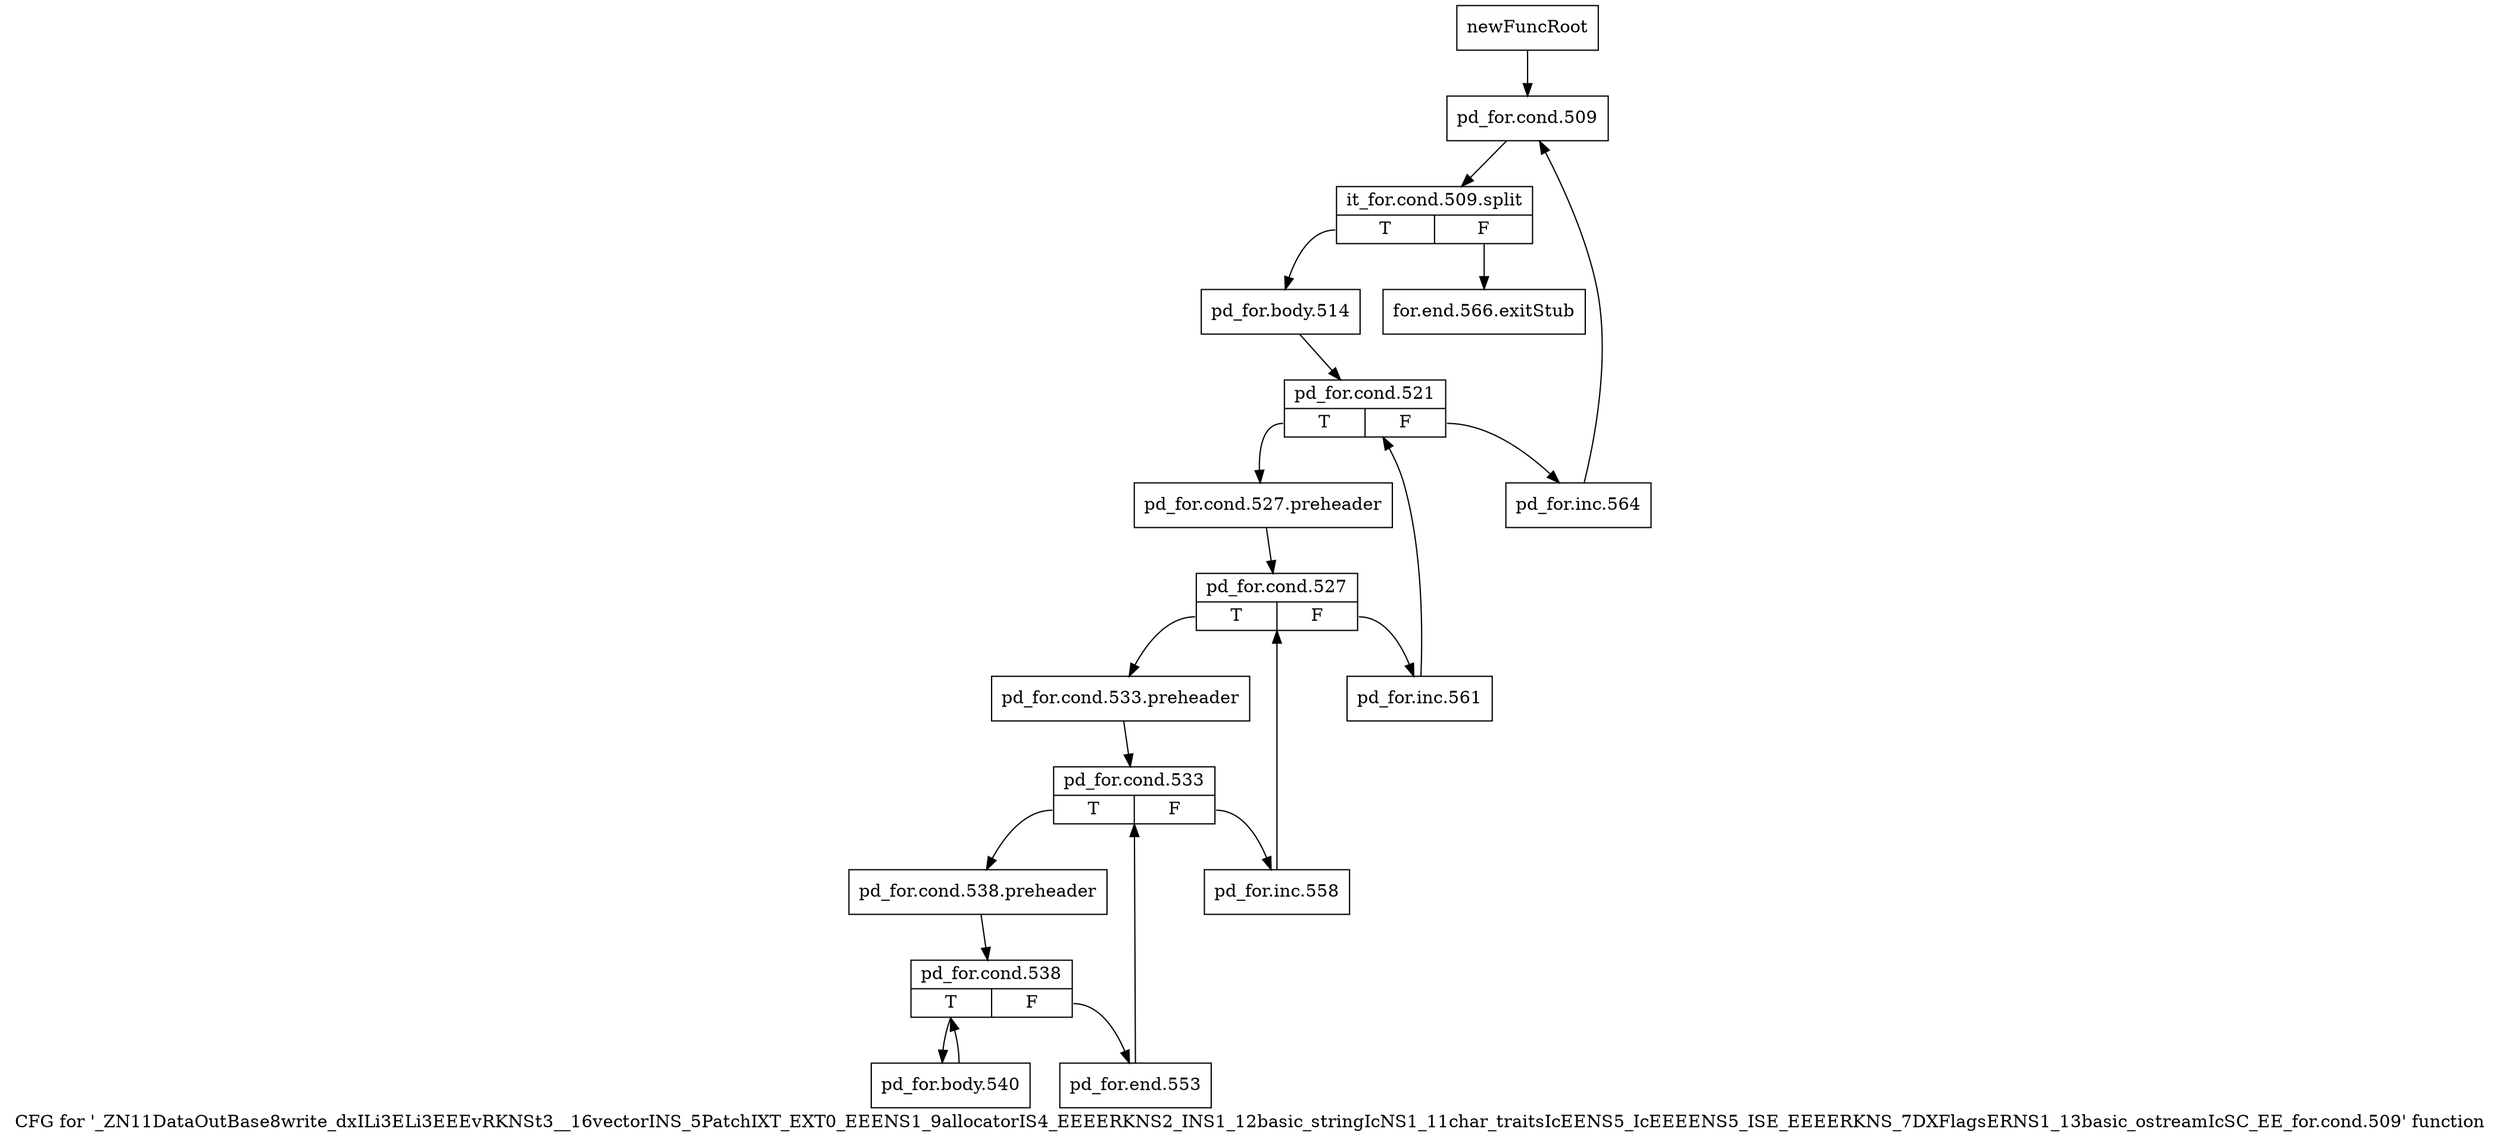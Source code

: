 digraph "CFG for '_ZN11DataOutBase8write_dxILi3ELi3EEEvRKNSt3__16vectorINS_5PatchIXT_EXT0_EEENS1_9allocatorIS4_EEEERKNS2_INS1_12basic_stringIcNS1_11char_traitsIcEENS5_IcEEEENS5_ISE_EEEERKNS_7DXFlagsERNS1_13basic_ostreamIcSC_EE_for.cond.509' function" {
	label="CFG for '_ZN11DataOutBase8write_dxILi3ELi3EEEvRKNSt3__16vectorINS_5PatchIXT_EXT0_EEENS1_9allocatorIS4_EEEERKNS2_INS1_12basic_stringIcNS1_11char_traitsIcEENS5_IcEEEENS5_ISE_EEEERKNS_7DXFlagsERNS1_13basic_ostreamIcSC_EE_for.cond.509' function";

	Node0x8bfd400 [shape=record,label="{newFuncRoot}"];
	Node0x8bfd400 -> Node0x8bfd4a0;
	Node0x8bfd450 [shape=record,label="{for.end.566.exitStub}"];
	Node0x8bfd4a0 [shape=record,label="{pd_for.cond.509}"];
	Node0x8bfd4a0 -> Node0xb71fd00;
	Node0xb71fd00 [shape=record,label="{it_for.cond.509.split|{<s0>T|<s1>F}}"];
	Node0xb71fd00:s0 -> Node0x8bfd4f0;
	Node0xb71fd00:s1 -> Node0x8bfd450;
	Node0x8bfd4f0 [shape=record,label="{pd_for.body.514}"];
	Node0x8bfd4f0 -> Node0x8bfd540;
	Node0x8bfd540 [shape=record,label="{pd_for.cond.521|{<s0>T|<s1>F}}"];
	Node0x8bfd540:s0 -> Node0x8bfd5e0;
	Node0x8bfd540:s1 -> Node0x8bfd590;
	Node0x8bfd590 [shape=record,label="{pd_for.inc.564}"];
	Node0x8bfd590 -> Node0x8bfd4a0;
	Node0x8bfd5e0 [shape=record,label="{pd_for.cond.527.preheader}"];
	Node0x8bfd5e0 -> Node0x8bfd630;
	Node0x8bfd630 [shape=record,label="{pd_for.cond.527|{<s0>T|<s1>F}}"];
	Node0x8bfd630:s0 -> Node0x8bfd6d0;
	Node0x8bfd630:s1 -> Node0x8bfd680;
	Node0x8bfd680 [shape=record,label="{pd_for.inc.561}"];
	Node0x8bfd680 -> Node0x8bfd540;
	Node0x8bfd6d0 [shape=record,label="{pd_for.cond.533.preheader}"];
	Node0x8bfd6d0 -> Node0x8bfd720;
	Node0x8bfd720 [shape=record,label="{pd_for.cond.533|{<s0>T|<s1>F}}"];
	Node0x8bfd720:s0 -> Node0x8bfd7c0;
	Node0x8bfd720:s1 -> Node0x8bfd770;
	Node0x8bfd770 [shape=record,label="{pd_for.inc.558}"];
	Node0x8bfd770 -> Node0x8bfd630;
	Node0x8bfd7c0 [shape=record,label="{pd_for.cond.538.preheader}"];
	Node0x8bfd7c0 -> Node0x8bfd810;
	Node0x8bfd810 [shape=record,label="{pd_for.cond.538|{<s0>T|<s1>F}}"];
	Node0x8bfd810:s0 -> Node0x8bfd8b0;
	Node0x8bfd810:s1 -> Node0x8bfd860;
	Node0x8bfd860 [shape=record,label="{pd_for.end.553}"];
	Node0x8bfd860 -> Node0x8bfd720;
	Node0x8bfd8b0 [shape=record,label="{pd_for.body.540}"];
	Node0x8bfd8b0 -> Node0x8bfd810;
}

